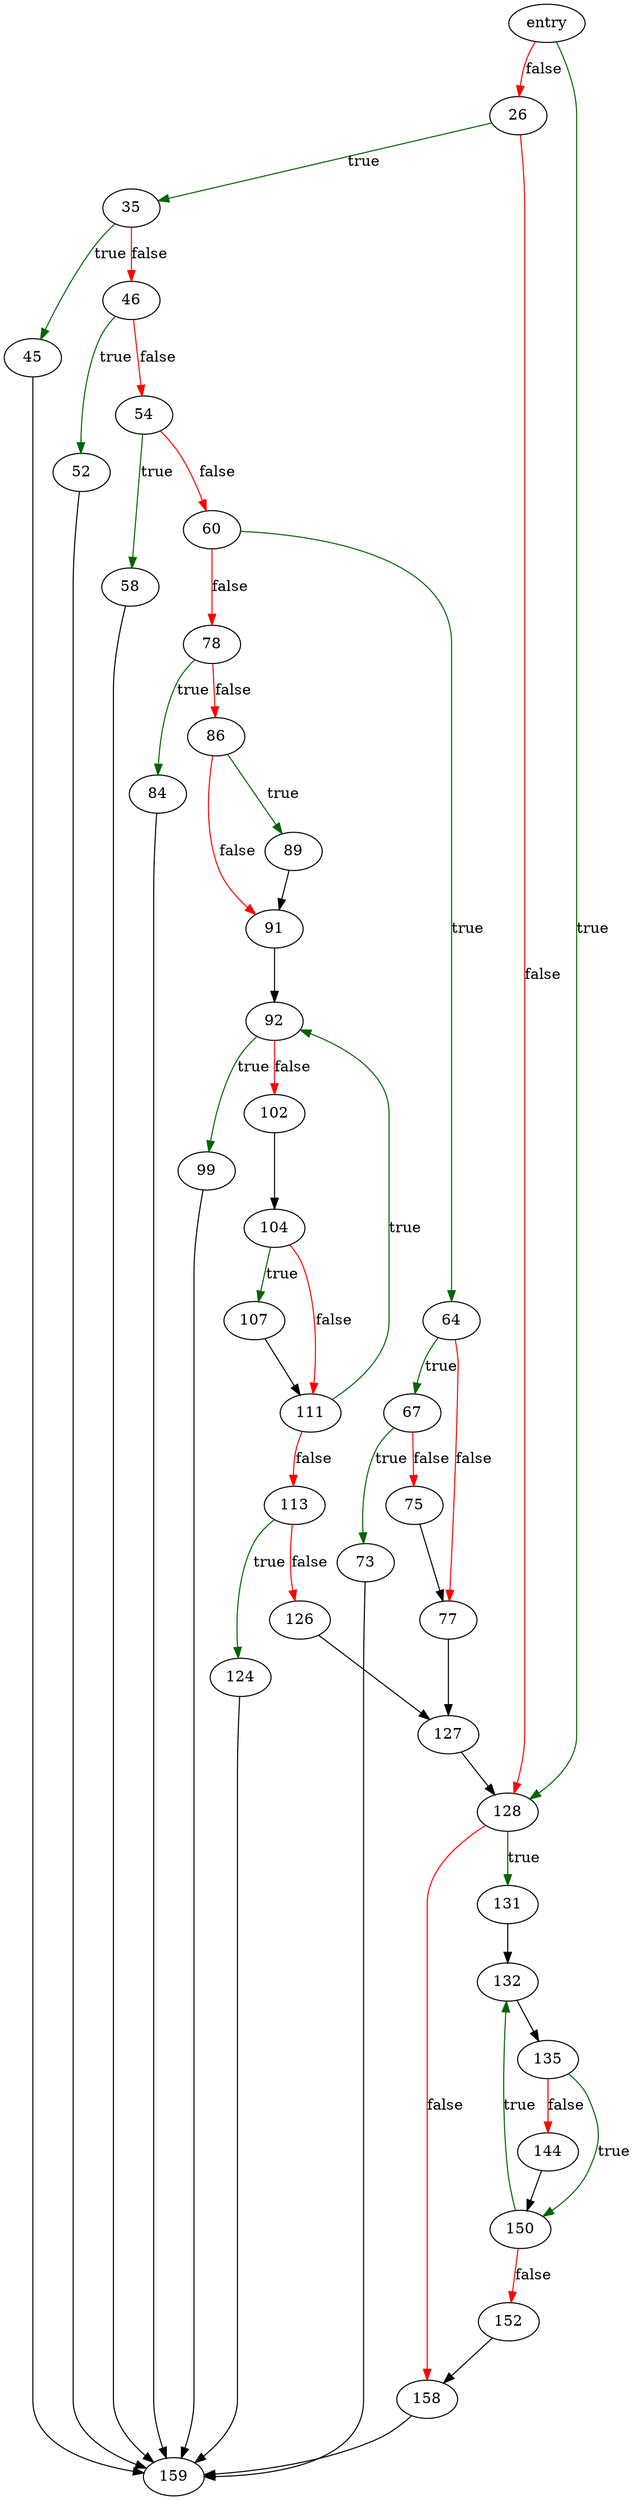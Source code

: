 digraph "incrVacuumStep" {
	// Node definitions.
	4 [label=entry];
	26;
	35;
	45;
	46;
	52;
	54;
	58;
	60;
	64;
	67;
	73;
	75;
	77;
	78;
	84;
	86;
	89;
	91;
	92;
	99;
	102;
	104;
	107;
	111;
	113;
	124;
	126;
	127;
	128;
	131;
	132;
	135;
	144;
	150;
	152;
	158;
	159;

	// Edge definitions.
	4 -> 26 [
		color=red
		label=false
	];
	4 -> 128 [
		color=darkgreen
		label=true
	];
	26 -> 35 [
		color=darkgreen
		label=true
	];
	26 -> 128 [
		color=red
		label=false
	];
	35 -> 45 [
		color=darkgreen
		label=true
	];
	35 -> 46 [
		color=red
		label=false
	];
	45 -> 159;
	46 -> 52 [
		color=darkgreen
		label=true
	];
	46 -> 54 [
		color=red
		label=false
	];
	52 -> 159;
	54 -> 58 [
		color=darkgreen
		label=true
	];
	54 -> 60 [
		color=red
		label=false
	];
	58 -> 159;
	60 -> 64 [
		color=darkgreen
		label=true
	];
	60 -> 78 [
		color=red
		label=false
	];
	64 -> 67 [
		color=darkgreen
		label=true
	];
	64 -> 77 [
		color=red
		label=false
	];
	67 -> 73 [
		color=darkgreen
		label=true
	];
	67 -> 75 [
		color=red
		label=false
	];
	73 -> 159;
	75 -> 77;
	77 -> 127;
	78 -> 84 [
		color=darkgreen
		label=true
	];
	78 -> 86 [
		color=red
		label=false
	];
	84 -> 159;
	86 -> 89 [
		color=darkgreen
		label=true
	];
	86 -> 91 [
		color=red
		label=false
	];
	89 -> 91;
	91 -> 92;
	92 -> 99 [
		color=darkgreen
		label=true
	];
	92 -> 102 [
		color=red
		label=false
	];
	99 -> 159;
	102 -> 104;
	104 -> 107 [
		color=darkgreen
		label=true
	];
	104 -> 111 [
		color=red
		label=false
	];
	107 -> 111;
	111 -> 92 [
		color=darkgreen
		label=true
	];
	111 -> 113 [
		color=red
		label=false
	];
	113 -> 124 [
		color=darkgreen
		label=true
	];
	113 -> 126 [
		color=red
		label=false
	];
	124 -> 159;
	126 -> 127;
	127 -> 128;
	128 -> 131 [
		color=darkgreen
		label=true
	];
	128 -> 158 [
		color=red
		label=false
	];
	131 -> 132;
	132 -> 135;
	135 -> 144 [
		color=red
		label=false
	];
	135 -> 150 [
		color=darkgreen
		label=true
	];
	144 -> 150;
	150 -> 132 [
		color=darkgreen
		label=true
	];
	150 -> 152 [
		color=red
		label=false
	];
	152 -> 158;
	158 -> 159;
}